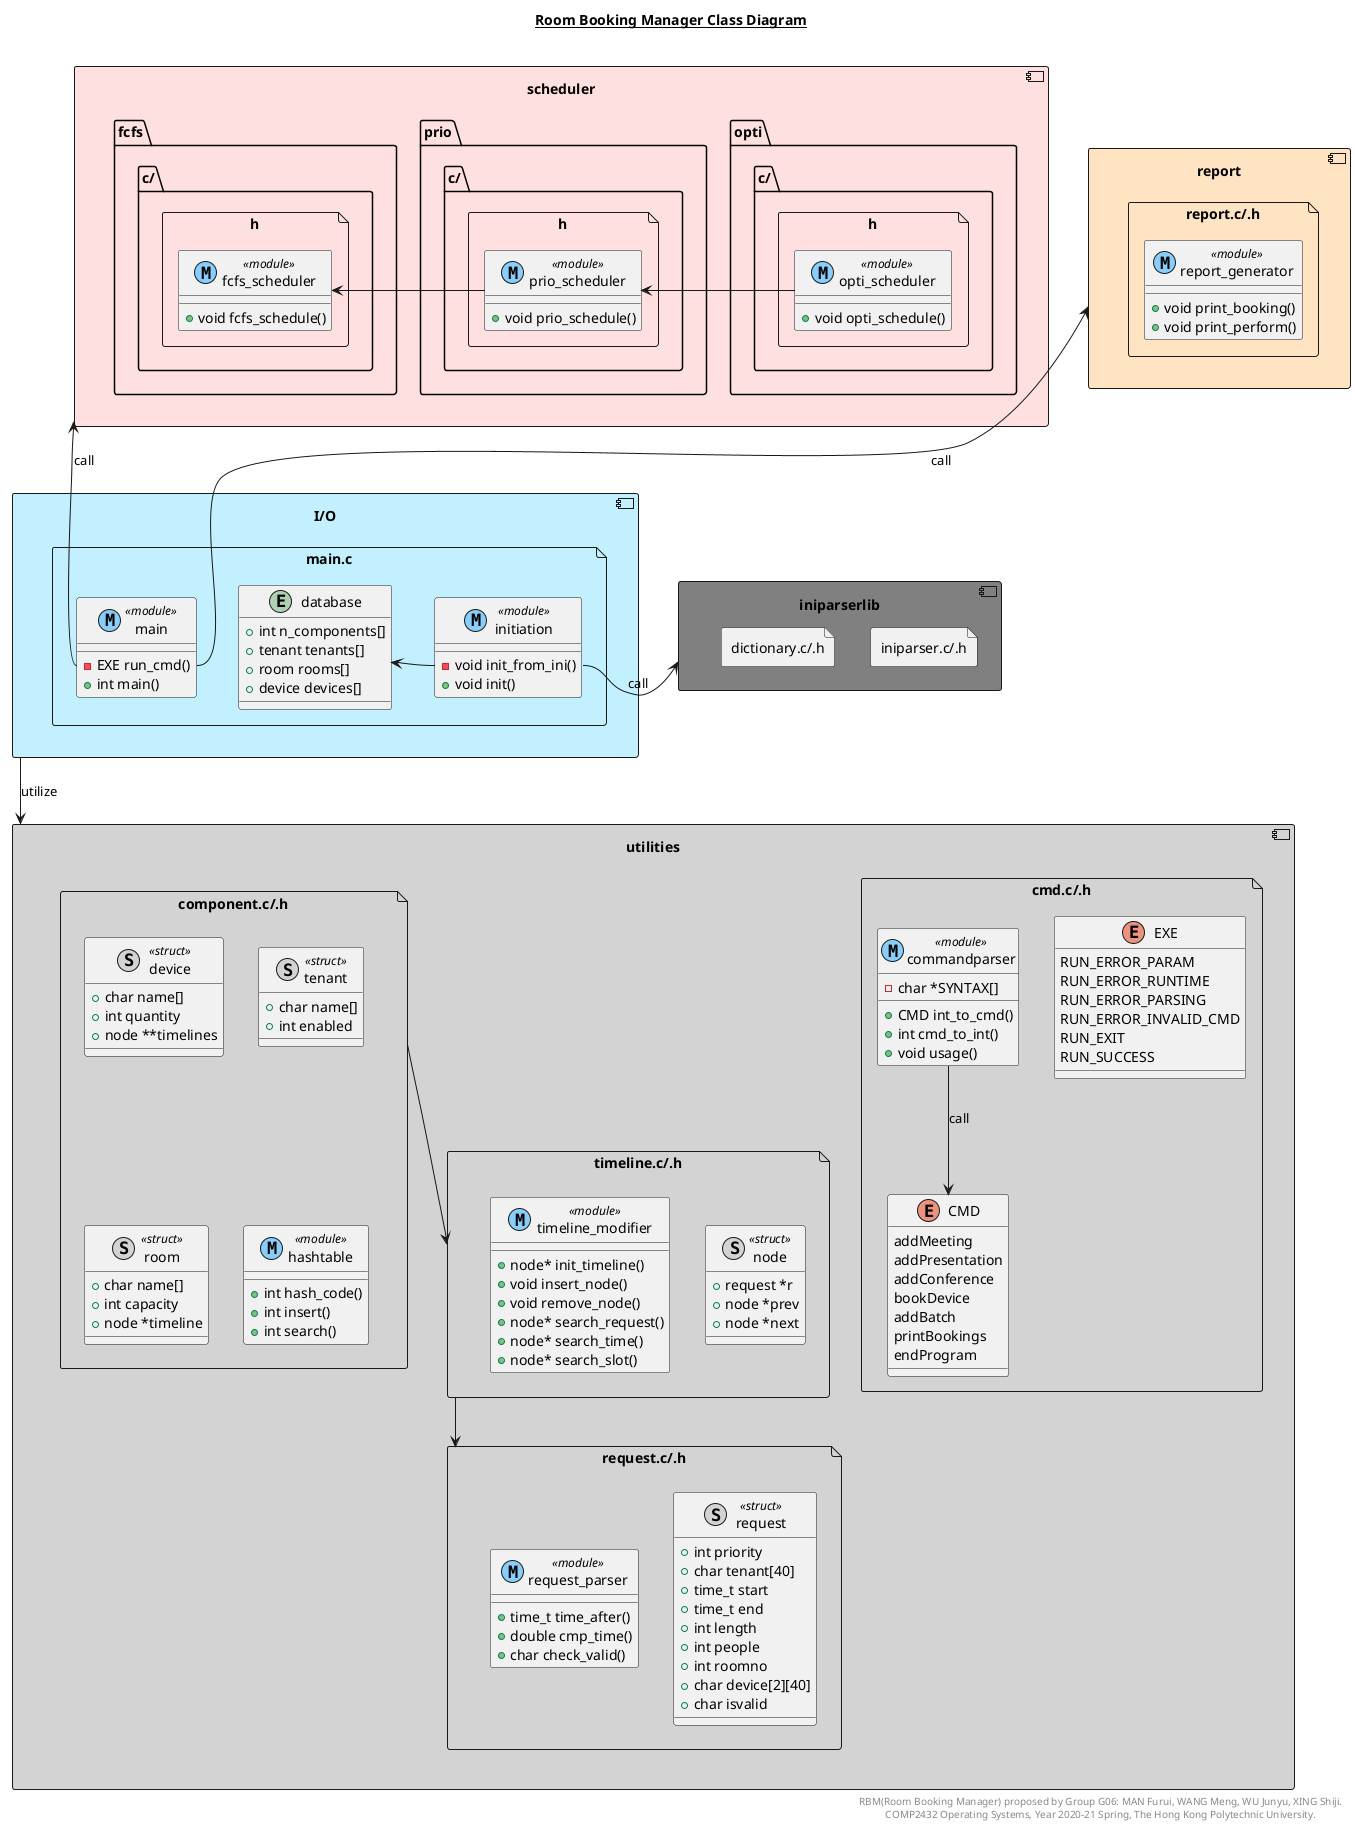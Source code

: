 @startuml
title __Room Booking Manager Class Diagram__\n

skinparam BackgroundColor transparent

component report #bisque {
    file reportfile as "report.c/.h" {
        class report_generator <<(M, lightskyblue) module>> {
            +void print_booking()
            +void print_perform()
        }
    }
}
component scheduler #implementation {
    file opti.c/.h {
        class opti_scheduler <<(M, lightskyblue) module>> {
            +void opti_schedule()
        }
    }
    file prio.c/.h {
        class prio_scheduler <<(M, lightskyblue) module>> {
            +void prio_schedule()
        }
    }
    file fcfs.c/.h {
        class fcfs_scheduler <<(M, lightskyblue) module>> {
            +void fcfs_schedule()
        }
    }
    opti_scheduler -> prio_scheduler
    prio_scheduler -> fcfs_scheduler
}
component utilities #lightgray {
    file cmd as "cmd.c/.h" {
        enum EXE {
            RUN_ERROR_PARAM         
            RUN_ERROR_RUNTIME       
            RUN_ERROR_PARSING       
            RUN_ERROR_INVALID_CMD   
            RUN_EXIT                
            RUN_SUCCESS
        }
        enum CMD {
            addMeeting     
            addPresentation
            addConference  
            bookDevice     
            addBatch       
            printBookings  
            endProgram     
        }
        class commandparser <<(M, lightskyblue) module>> {
            -char *SYNTAX[]
            +CMD int_to_cmd()
            +int cmd_to_int()
            +void usage()
        }
        commandparser -down-> CMD :call
    }
    file componentc as "component.c/.h" {
        class device <<(S, lightgray) struct>> {
            +char name[]
            +int quantity
            +node **timelines
        }
        class tenant <<(S, lightgray) struct>> {
            +char name[]
            +int enabled
        }
        class room <<(S, lightgray) struct>> {
            +char name[]
            +int capacity
            +node *timeline
        }
        class hashtable <<(M, lightskyblue) module>> {
            +int hash_code()
            +int insert()
            +int search()
        }
    }
    file requestc as "request.c/.h" {
        class request <<(S, lightgray) struct>> {
            +int priority
            +char tenant[40]
            +time_t start
            +time_t end
            +int length
            +int people
            +int roomno 
            +char device[2][40]
            +char isvalid 
        }
        class request_parser <<(M, lightskyblue) module>> {
            +time_t time_after()
            +double cmp_time()
            +char check_valid()
        }
    }
    file timelinec as "timeline.c/.h" {
        class node <<(S, lightgray) struct>> {
            +request *r
            +node *prev
            +node *next
        }
        class timeline_modifier <<(M, lightskyblue) module>> {
            +node* init_timeline()
            +void insert_node()
            +void remove_node()
            +node* search_request()
            +node* search_time()
            +node* search_slot()
        }
    }
    
    componentc --> timelinec
    timelinec --> requestc
}
component iniparserlib #gray {
    file iniparser as "iniparser.c/.h" {
    }
    file dictionary as "dictionary.c/.h" {
    }
    ' iniparser -down-> dictionary
}
component IO as "I/O" #application {
    file mainc as "main.c" {
        class main <<(M, lightskyblue) module>> {
            -EXE run_cmd()
            +int main()
        }
        class initiation <<(M, lightskyblue) module>> {
            -void init_from_ini()
            +void init()
        }
        entity database {
            +int n_components[]
            +tenant tenants[]
            +room rooms[]
            +device devices[]
        }

        initiation::init_from_ini -left-> database 
    }
}

main::run_cmd -up-> scheduler :call
IO -down-> utilities :utilize
main::run_cmd -up-> report :call

initiation::init_from_ini -> iniparserlib :call

right footer
RBM(Room Booking Manager) proposed by Group G06: MAN Furui, WANG Meng, WU Junyu, XING Shiji.
COMP2432 Operating Systems, Year 2020-21 Spring, The Hong Kong Polytechnic University.
endfooter

@enduml